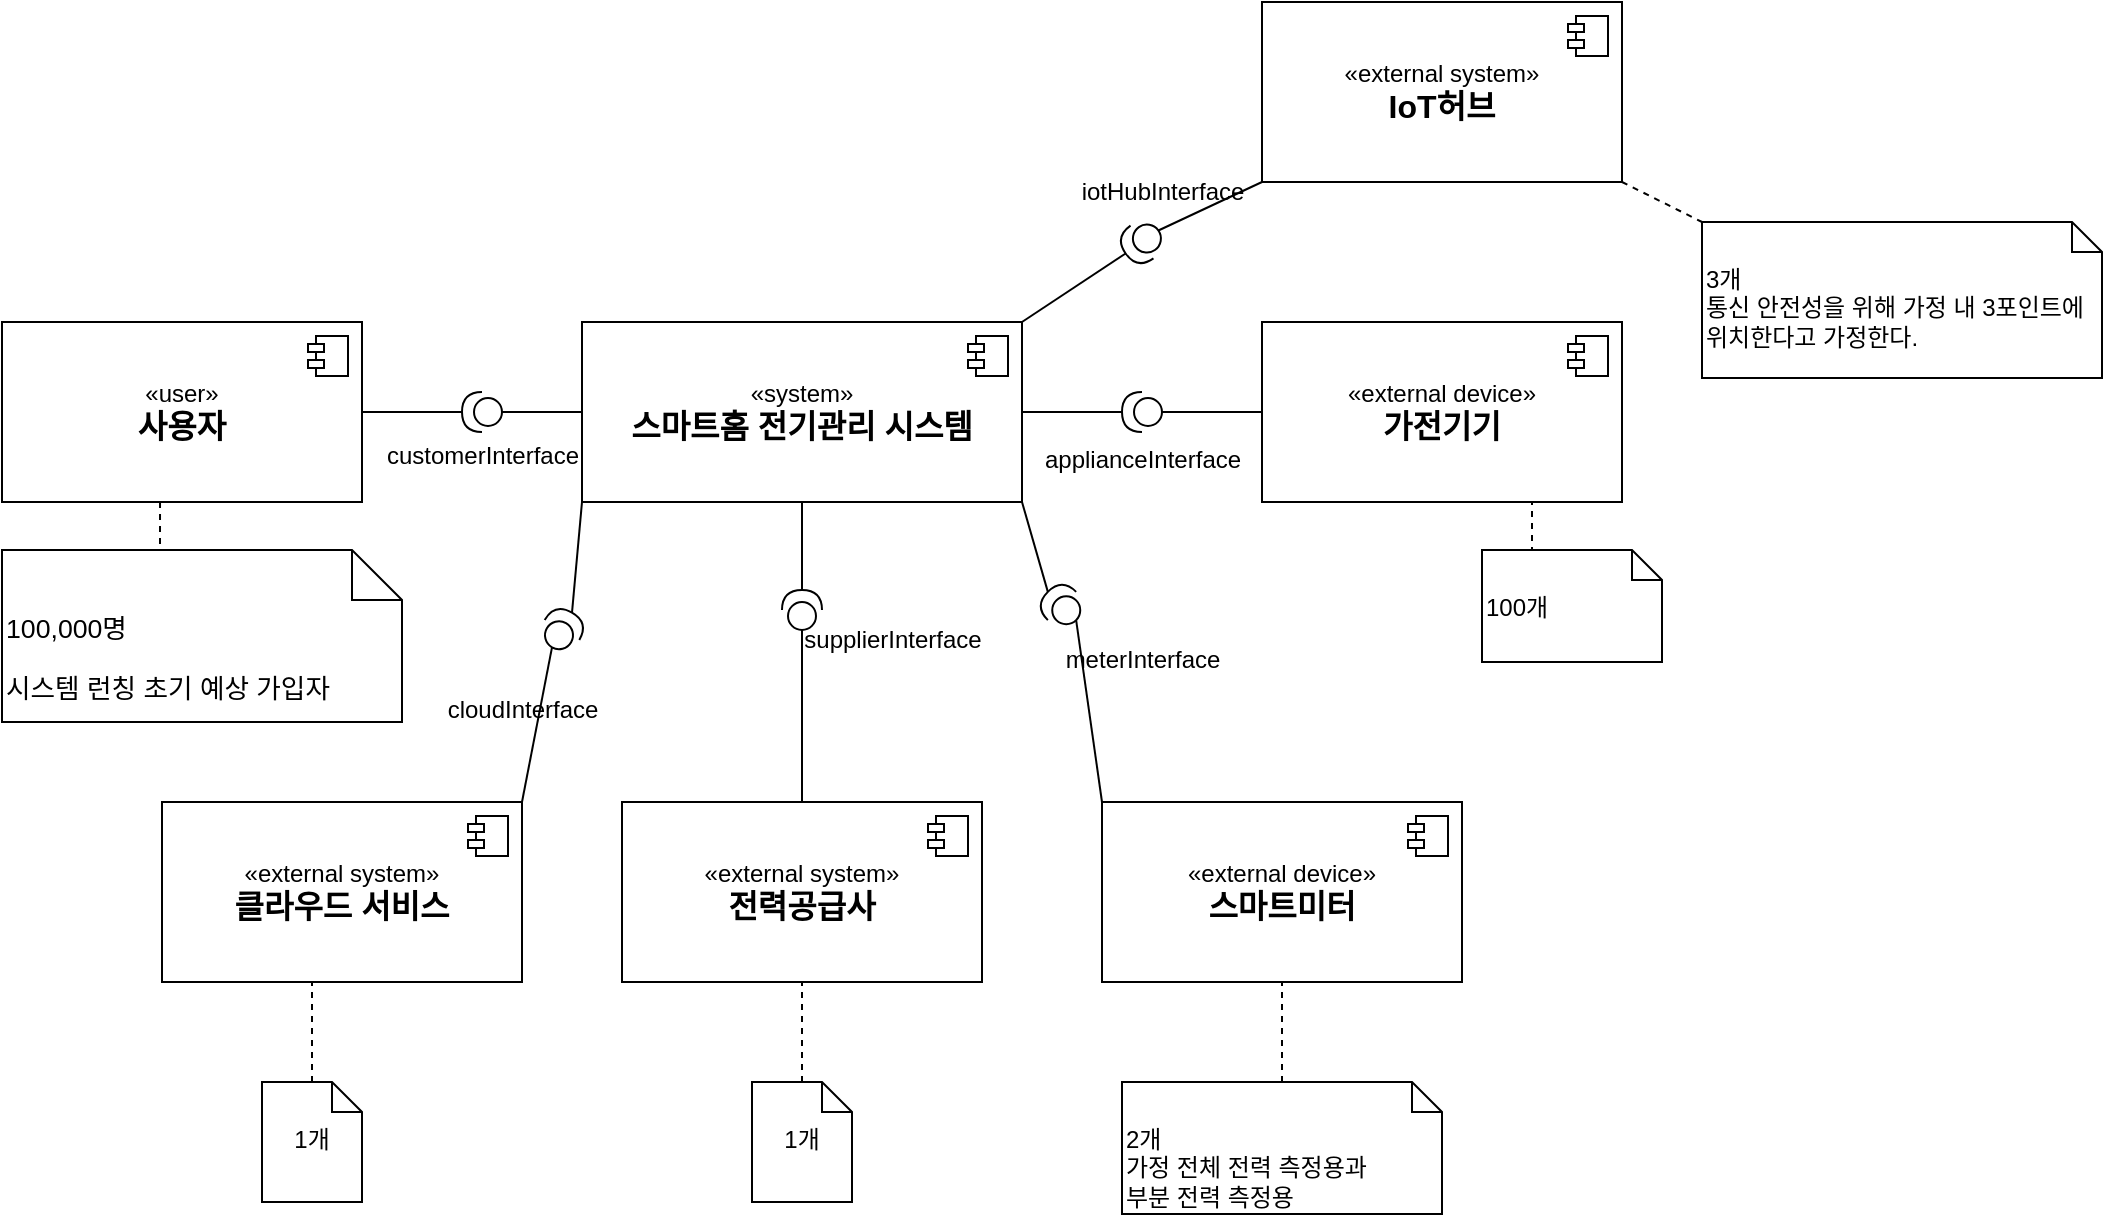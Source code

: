 <mxfile version="28.1.0">
  <diagram name="페이지-1" id="r8mCSnYucxKKDC4mQy1r">
    <mxGraphModel dx="1146" dy="1305" grid="1" gridSize="10" guides="1" tooltips="1" connect="1" arrows="1" fold="1" page="1" pageScale="1" pageWidth="827" pageHeight="1169" math="0" shadow="0">
      <root>
        <mxCell id="0" />
        <mxCell id="1" parent="0" />
        <mxCell id="iD-A8TtcfbhBeS0kD-Tq-21" value="«user»&lt;br&gt;&lt;b&gt;&lt;font style=&quot;font-size: 16px;&quot;&gt;사용자&lt;/font&gt;&lt;/b&gt;" style="html=1;dropTarget=0;whiteSpace=wrap;" parent="1" vertex="1">
          <mxGeometry x="80" y="310" width="180" height="90" as="geometry" />
        </mxCell>
        <mxCell id="iD-A8TtcfbhBeS0kD-Tq-22" value="" style="shape=module;jettyWidth=8;jettyHeight=4;" parent="iD-A8TtcfbhBeS0kD-Tq-21" vertex="1">
          <mxGeometry x="1" width="20" height="20" relative="1" as="geometry">
            <mxPoint x="-27" y="7" as="offset" />
          </mxGeometry>
        </mxCell>
        <mxCell id="iD-A8TtcfbhBeS0kD-Tq-23" value="«external device»&lt;br&gt;&lt;b&gt;&lt;font style=&quot;font-size: 16px;&quot;&gt;가전기기&lt;/font&gt;&lt;/b&gt;" style="html=1;dropTarget=0;whiteSpace=wrap;" parent="1" vertex="1">
          <mxGeometry x="710" y="310" width="180" height="90" as="geometry" />
        </mxCell>
        <mxCell id="iD-A8TtcfbhBeS0kD-Tq-24" value="" style="shape=module;jettyWidth=8;jettyHeight=4;" parent="iD-A8TtcfbhBeS0kD-Tq-23" vertex="1">
          <mxGeometry x="1" width="20" height="20" relative="1" as="geometry">
            <mxPoint x="-27" y="7" as="offset" />
          </mxGeometry>
        </mxCell>
        <mxCell id="iD-A8TtcfbhBeS0kD-Tq-26" value="«system»&lt;br&gt;&lt;span style=&quot;font-size: 16px;&quot;&gt;&lt;b&gt;스마트홈 전기관리 시스템&lt;/b&gt;&lt;/span&gt;" style="html=1;dropTarget=0;whiteSpace=wrap;" parent="1" vertex="1">
          <mxGeometry x="370" y="310" width="220" height="90" as="geometry" />
        </mxCell>
        <mxCell id="iD-A8TtcfbhBeS0kD-Tq-27" value="" style="shape=module;jettyWidth=8;jettyHeight=4;" parent="iD-A8TtcfbhBeS0kD-Tq-26" vertex="1">
          <mxGeometry x="1" width="20" height="20" relative="1" as="geometry">
            <mxPoint x="-27" y="7" as="offset" />
          </mxGeometry>
        </mxCell>
        <mxCell id="iD-A8TtcfbhBeS0kD-Tq-30" value="«external system»&lt;br&gt;&lt;b&gt;&lt;font style=&quot;font-size: 16px;&quot;&gt;전력공급사&lt;/font&gt;&lt;/b&gt;" style="html=1;dropTarget=0;whiteSpace=wrap;" parent="1" vertex="1">
          <mxGeometry x="390" y="550" width="180" height="90" as="geometry" />
        </mxCell>
        <mxCell id="iD-A8TtcfbhBeS0kD-Tq-31" value="" style="shape=module;jettyWidth=8;jettyHeight=4;" parent="iD-A8TtcfbhBeS0kD-Tq-30" vertex="1">
          <mxGeometry x="1" width="20" height="20" relative="1" as="geometry">
            <mxPoint x="-27" y="7" as="offset" />
          </mxGeometry>
        </mxCell>
        <mxCell id="iD-A8TtcfbhBeS0kD-Tq-32" value="«external device»&lt;br&gt;&lt;span style=&quot;font-size: 16px;&quot;&gt;&lt;b&gt;스마트미터&lt;/b&gt;&lt;/span&gt;" style="html=1;dropTarget=0;whiteSpace=wrap;" parent="1" vertex="1">
          <mxGeometry x="630" y="550" width="180" height="90" as="geometry" />
        </mxCell>
        <mxCell id="iD-A8TtcfbhBeS0kD-Tq-33" value="" style="shape=module;jettyWidth=8;jettyHeight=4;" parent="iD-A8TtcfbhBeS0kD-Tq-32" vertex="1">
          <mxGeometry x="1" width="20" height="20" relative="1" as="geometry">
            <mxPoint x="-27" y="7" as="offset" />
          </mxGeometry>
        </mxCell>
        <mxCell id="iD-A8TtcfbhBeS0kD-Tq-45" value="" style="ellipse;whiteSpace=wrap;html=1;align=center;aspect=fixed;fillColor=none;strokeColor=none;resizable=0;perimeter=centerPerimeter;rotatable=0;allowArrows=0;points=[];outlineConnect=1;" parent="1" vertex="1">
          <mxGeometry x="620" y="364" width="10" height="10" as="geometry" />
        </mxCell>
        <mxCell id="iD-A8TtcfbhBeS0kD-Tq-48" style="edgeStyle=orthogonalEdgeStyle;rounded=0;orthogonalLoop=1;jettySize=auto;html=1;exitX=0;exitY=0.5;exitDx=0;exitDy=0;exitPerimeter=0;entryX=0;entryY=0.5;entryDx=0;entryDy=0;endArrow=none;endFill=0;" parent="1" source="iD-A8TtcfbhBeS0kD-Tq-46" target="iD-A8TtcfbhBeS0kD-Tq-26" edge="1">
          <mxGeometry relative="1" as="geometry" />
        </mxCell>
        <mxCell id="iD-A8TtcfbhBeS0kD-Tq-49" style="edgeStyle=orthogonalEdgeStyle;rounded=0;orthogonalLoop=1;jettySize=auto;html=1;exitX=1;exitY=0.5;exitDx=0;exitDy=0;exitPerimeter=0;entryX=1;entryY=0.5;entryDx=0;entryDy=0;endArrow=none;endFill=0;" parent="1" source="iD-A8TtcfbhBeS0kD-Tq-46" target="iD-A8TtcfbhBeS0kD-Tq-21" edge="1">
          <mxGeometry relative="1" as="geometry" />
        </mxCell>
        <mxCell id="iD-A8TtcfbhBeS0kD-Tq-46" value="" style="shape=providedRequiredInterface;html=1;verticalLabelPosition=bottom;sketch=0;rotation=-180;" parent="1" vertex="1">
          <mxGeometry x="310" y="345" width="20" height="20" as="geometry" />
        </mxCell>
        <mxCell id="iD-A8TtcfbhBeS0kD-Tq-51" style="edgeStyle=orthogonalEdgeStyle;rounded=0;orthogonalLoop=1;jettySize=auto;html=1;exitX=1;exitY=0.5;exitDx=0;exitDy=0;exitPerimeter=0;endArrow=none;endFill=0;" parent="1" source="iD-A8TtcfbhBeS0kD-Tq-50" target="iD-A8TtcfbhBeS0kD-Tq-26" edge="1">
          <mxGeometry relative="1" as="geometry" />
        </mxCell>
        <mxCell id="iD-A8TtcfbhBeS0kD-Tq-52" style="edgeStyle=orthogonalEdgeStyle;rounded=0;orthogonalLoop=1;jettySize=auto;html=1;exitX=0;exitY=0.5;exitDx=0;exitDy=0;exitPerimeter=0;entryX=0;entryY=0.5;entryDx=0;entryDy=0;endArrow=none;endFill=0;" parent="1" source="iD-A8TtcfbhBeS0kD-Tq-50" target="iD-A8TtcfbhBeS0kD-Tq-23" edge="1">
          <mxGeometry relative="1" as="geometry" />
        </mxCell>
        <mxCell id="iD-A8TtcfbhBeS0kD-Tq-50" value="" style="shape=providedRequiredInterface;html=1;verticalLabelPosition=bottom;sketch=0;rotation=-180;" parent="1" vertex="1">
          <mxGeometry x="640" y="345" width="20" height="20" as="geometry" />
        </mxCell>
        <mxCell id="iD-A8TtcfbhBeS0kD-Tq-55" style="rounded=0;orthogonalLoop=1;jettySize=auto;html=1;exitX=1;exitY=0.5;exitDx=0;exitDy=0;exitPerimeter=0;entryX=1;entryY=1;entryDx=0;entryDy=0;endArrow=none;endFill=0;" parent="1" source="iD-A8TtcfbhBeS0kD-Tq-53" target="iD-A8TtcfbhBeS0kD-Tq-26" edge="1">
          <mxGeometry relative="1" as="geometry" />
        </mxCell>
        <mxCell id="iD-A8TtcfbhBeS0kD-Tq-56" style="rounded=0;orthogonalLoop=1;jettySize=auto;html=1;exitX=0;exitY=0.5;exitDx=0;exitDy=0;exitPerimeter=0;entryX=0;entryY=0;entryDx=0;entryDy=0;endArrow=none;endFill=0;" parent="1" source="iD-A8TtcfbhBeS0kD-Tq-53" target="iD-A8TtcfbhBeS0kD-Tq-32" edge="1">
          <mxGeometry relative="1" as="geometry" />
        </mxCell>
        <mxCell id="iD-A8TtcfbhBeS0kD-Tq-53" value="" style="shape=providedRequiredInterface;html=1;verticalLabelPosition=bottom;sketch=0;rotation=135;direction=south;" parent="1" vertex="1">
          <mxGeometry x="600" y="442" width="20" height="20" as="geometry" />
        </mxCell>
        <mxCell id="iD-A8TtcfbhBeS0kD-Tq-62" style="edgeStyle=orthogonalEdgeStyle;rounded=0;orthogonalLoop=1;jettySize=auto;html=1;exitX=1;exitY=0.5;exitDx=0;exitDy=0;exitPerimeter=0;entryX=0.5;entryY=1;entryDx=0;entryDy=0;endArrow=none;endFill=0;" parent="1" source="iD-A8TtcfbhBeS0kD-Tq-61" target="iD-A8TtcfbhBeS0kD-Tq-26" edge="1">
          <mxGeometry relative="1" as="geometry" />
        </mxCell>
        <mxCell id="iD-A8TtcfbhBeS0kD-Tq-63" style="edgeStyle=orthogonalEdgeStyle;rounded=0;orthogonalLoop=1;jettySize=auto;html=1;exitX=0;exitY=0.5;exitDx=0;exitDy=0;exitPerimeter=0;entryX=0.5;entryY=0;entryDx=0;entryDy=0;endArrow=none;endFill=0;" parent="1" source="iD-A8TtcfbhBeS0kD-Tq-61" target="iD-A8TtcfbhBeS0kD-Tq-30" edge="1">
          <mxGeometry relative="1" as="geometry" />
        </mxCell>
        <mxCell id="iD-A8TtcfbhBeS0kD-Tq-61" value="" style="shape=providedRequiredInterface;html=1;verticalLabelPosition=bottom;sketch=0;rotation=-90;" parent="1" vertex="1">
          <mxGeometry x="470" y="444" width="20" height="20" as="geometry" />
        </mxCell>
        <mxCell id="iD-A8TtcfbhBeS0kD-Tq-64" value="customerInterface" style="text;html=1;align=center;verticalAlign=middle;resizable=0;points=[];autosize=1;strokeColor=none;fillColor=none;" parent="1" vertex="1">
          <mxGeometry x="260" y="362" width="120" height="30" as="geometry" />
        </mxCell>
        <mxCell id="iD-A8TtcfbhBeS0kD-Tq-65" value="applianceInterface" style="text;html=1;align=center;verticalAlign=middle;resizable=0;points=[];autosize=1;strokeColor=none;fillColor=none;" parent="1" vertex="1">
          <mxGeometry x="590" y="364" width="120" height="30" as="geometry" />
        </mxCell>
        <mxCell id="iD-A8TtcfbhBeS0kD-Tq-66" value="meterInterface" style="text;html=1;align=center;verticalAlign=middle;resizable=0;points=[];autosize=1;strokeColor=none;fillColor=none;" parent="1" vertex="1">
          <mxGeometry x="600" y="464" width="100" height="30" as="geometry" />
        </mxCell>
        <mxCell id="iD-A8TtcfbhBeS0kD-Tq-67" value="supplierInterface" style="text;html=1;align=center;verticalAlign=middle;resizable=0;points=[];autosize=1;strokeColor=none;fillColor=none;" parent="1" vertex="1">
          <mxGeometry x="470" y="454" width="110" height="30" as="geometry" />
        </mxCell>
        <mxCell id="iD-A8TtcfbhBeS0kD-Tq-76" value="&lt;div&gt;&lt;span style=&quot;font-size:10.0pt;mso-bidi-font-size:12.0pt;&lt;br/&gt;font-family:&amp;quot;HY신명조&amp;quot;,serif;mso-hansi-font-family:바탕;mso-bidi-font-family:&amp;quot;Times New Roman&amp;quot;;&lt;br/&gt;mso-font-kerning:1.0pt;mso-ansi-language:EN-US;mso-fareast-language:KO;&lt;br/&gt;mso-bidi-language:AR-SA&quot;&gt;100,000명&lt;/span&gt;&lt;/div&gt;&lt;div&gt;&lt;br&gt;&lt;/div&gt;&lt;div&gt;&lt;span style=&quot;font-size: 13.333px;&quot;&gt;시스템 런칭 초기 예상 가입자&lt;/span&gt;&lt;/div&gt;" style="shape=note2;boundedLbl=1;whiteSpace=wrap;html=1;size=25;verticalAlign=top;align=left;" parent="1" vertex="1">
          <mxGeometry x="80" y="424" width="200" height="86" as="geometry" />
        </mxCell>
        <mxCell id="iD-A8TtcfbhBeS0kD-Tq-77" style="edgeStyle=orthogonalEdgeStyle;rounded=0;orthogonalLoop=1;jettySize=auto;html=1;exitX=0.5;exitY=0;exitDx=0;exitDy=0;exitPerimeter=0;entryX=0.439;entryY=0.993;entryDx=0;entryDy=0;entryPerimeter=0;endArrow=none;endFill=0;dashed=1;" parent="1" source="iD-A8TtcfbhBeS0kD-Tq-76" target="iD-A8TtcfbhBeS0kD-Tq-21" edge="1">
          <mxGeometry relative="1" as="geometry" />
        </mxCell>
        <mxCell id="iD-A8TtcfbhBeS0kD-Tq-78" value="1개" style="shape=note2;boundedLbl=1;whiteSpace=wrap;html=1;size=15;verticalAlign=top;align=center;" parent="1" vertex="1">
          <mxGeometry x="455" y="690" width="50" height="60" as="geometry" />
        </mxCell>
        <mxCell id="iD-A8TtcfbhBeS0kD-Tq-79" style="edgeStyle=orthogonalEdgeStyle;rounded=0;orthogonalLoop=1;jettySize=auto;html=1;exitX=0.5;exitY=0;exitDx=0;exitDy=0;exitPerimeter=0;endArrow=none;endFill=0;dashed=1;entryX=0.5;entryY=1;entryDx=0;entryDy=0;" parent="1" source="iD-A8TtcfbhBeS0kD-Tq-78" target="iD-A8TtcfbhBeS0kD-Tq-30" edge="1">
          <mxGeometry relative="1" as="geometry">
            <mxPoint x="480" y="660" as="targetPoint" />
          </mxGeometry>
        </mxCell>
        <mxCell id="1AKA_FO3HEyKGd7aFu5U-1" value="2개&lt;br&gt;&lt;div&gt;가정 전체 전력 측정용과&lt;/div&gt;&lt;div&gt;부분 전력 측정용&lt;/div&gt;" style="shape=note2;boundedLbl=1;whiteSpace=wrap;html=1;size=15;verticalAlign=top;align=left;" parent="1" vertex="1">
          <mxGeometry x="640" y="690" width="160" height="66" as="geometry" />
        </mxCell>
        <mxCell id="1AKA_FO3HEyKGd7aFu5U-2" style="edgeStyle=orthogonalEdgeStyle;rounded=0;orthogonalLoop=1;jettySize=auto;html=1;exitX=0.5;exitY=0;exitDx=0;exitDy=0;exitPerimeter=0;endArrow=none;endFill=0;dashed=1;entryX=0.5;entryY=1;entryDx=0;entryDy=0;" parent="1" source="1AKA_FO3HEyKGd7aFu5U-1" edge="1">
          <mxGeometry relative="1" as="geometry">
            <mxPoint x="720" y="640" as="targetPoint" />
          </mxGeometry>
        </mxCell>
        <mxCell id="1AKA_FO3HEyKGd7aFu5U-3" value="100개" style="shape=note2;boundedLbl=1;whiteSpace=wrap;html=1;size=15;verticalAlign=top;align=left;" parent="1" vertex="1">
          <mxGeometry x="820" y="424" width="90" height="56" as="geometry" />
        </mxCell>
        <mxCell id="1AKA_FO3HEyKGd7aFu5U-6" style="edgeStyle=orthogonalEdgeStyle;rounded=0;orthogonalLoop=1;jettySize=auto;html=1;exitX=0;exitY=0;exitDx=17.5;exitDy=0;endArrow=none;endFill=0;dashed=1;entryX=0.75;entryY=1;entryDx=0;entryDy=0;exitPerimeter=0;" parent="1" source="1AKA_FO3HEyKGd7aFu5U-3" target="iD-A8TtcfbhBeS0kD-Tq-23" edge="1">
          <mxGeometry relative="1" as="geometry">
            <mxPoint x="900" y="474" as="targetPoint" />
            <mxPoint x="900" y="520" as="sourcePoint" />
          </mxGeometry>
        </mxCell>
        <mxCell id="4d4zeJCJbdyDPjrFUUaZ-7" value="«external system»&lt;br&gt;&lt;b&gt;&lt;font style=&quot;font-size: 16px;&quot;&gt;클라우드 서비스&lt;/font&gt;&lt;/b&gt;" style="html=1;dropTarget=0;whiteSpace=wrap;" vertex="1" parent="1">
          <mxGeometry x="160" y="550" width="180" height="90" as="geometry" />
        </mxCell>
        <mxCell id="4d4zeJCJbdyDPjrFUUaZ-8" value="" style="shape=module;jettyWidth=8;jettyHeight=4;" vertex="1" parent="4d4zeJCJbdyDPjrFUUaZ-7">
          <mxGeometry x="1" width="20" height="20" relative="1" as="geometry">
            <mxPoint x="-27" y="7" as="offset" />
          </mxGeometry>
        </mxCell>
        <mxCell id="4d4zeJCJbdyDPjrFUUaZ-9" style="rounded=0;orthogonalLoop=1;jettySize=auto;html=1;exitX=1;exitY=0.5;exitDx=0;exitDy=0;exitPerimeter=0;entryX=0;entryY=1;entryDx=0;entryDy=0;endArrow=none;endFill=0;" edge="1" parent="1" source="4d4zeJCJbdyDPjrFUUaZ-11">
          <mxGeometry relative="1" as="geometry">
            <mxPoint x="370" y="400" as="targetPoint" />
          </mxGeometry>
        </mxCell>
        <mxCell id="4d4zeJCJbdyDPjrFUUaZ-10" style="rounded=0;orthogonalLoop=1;jettySize=auto;html=1;exitX=0;exitY=0.5;exitDx=0;exitDy=0;exitPerimeter=0;entryX=1;entryY=0;entryDx=0;entryDy=0;endArrow=none;endFill=0;" edge="1" parent="1" source="4d4zeJCJbdyDPjrFUUaZ-11" target="4d4zeJCJbdyDPjrFUUaZ-7">
          <mxGeometry relative="1" as="geometry">
            <mxPoint x="360" y="548" as="targetPoint" />
          </mxGeometry>
        </mxCell>
        <mxCell id="4d4zeJCJbdyDPjrFUUaZ-11" value="" style="shape=providedRequiredInterface;html=1;verticalLabelPosition=bottom;sketch=0;rotation=-150;direction=south;" vertex="1" parent="1">
          <mxGeometry x="350" y="454" width="20" height="20" as="geometry" />
        </mxCell>
        <mxCell id="4d4zeJCJbdyDPjrFUUaZ-12" value="cloudInterface" style="text;html=1;align=center;verticalAlign=middle;resizable=0;points=[];autosize=1;strokeColor=none;fillColor=none;" vertex="1" parent="1">
          <mxGeometry x="290" y="489" width="100" height="30" as="geometry" />
        </mxCell>
        <mxCell id="4d4zeJCJbdyDPjrFUUaZ-13" value="1개" style="shape=note2;boundedLbl=1;whiteSpace=wrap;html=1;size=15;verticalAlign=top;align=center;" vertex="1" parent="1">
          <mxGeometry x="210" y="690" width="50" height="60" as="geometry" />
        </mxCell>
        <mxCell id="4d4zeJCJbdyDPjrFUUaZ-14" style="edgeStyle=orthogonalEdgeStyle;rounded=0;orthogonalLoop=1;jettySize=auto;html=1;exitX=0.5;exitY=0;exitDx=0;exitDy=0;exitPerimeter=0;endArrow=none;endFill=0;dashed=1;entryX=0.5;entryY=1;entryDx=0;entryDy=0;" edge="1" parent="1" source="4d4zeJCJbdyDPjrFUUaZ-13">
          <mxGeometry relative="1" as="geometry">
            <mxPoint x="235" y="640" as="targetPoint" />
          </mxGeometry>
        </mxCell>
        <mxCell id="4d4zeJCJbdyDPjrFUUaZ-15" value="«external system»&lt;br&gt;&lt;span style=&quot;font-size: 16px;&quot;&gt;&lt;b&gt;IoT허브&lt;/b&gt;&lt;/span&gt;" style="html=1;dropTarget=0;whiteSpace=wrap;" vertex="1" parent="1">
          <mxGeometry x="710" y="150" width="180" height="90" as="geometry" />
        </mxCell>
        <mxCell id="4d4zeJCJbdyDPjrFUUaZ-16" value="" style="shape=module;jettyWidth=8;jettyHeight=4;" vertex="1" parent="4d4zeJCJbdyDPjrFUUaZ-15">
          <mxGeometry x="1" width="20" height="20" relative="1" as="geometry">
            <mxPoint x="-27" y="7" as="offset" />
          </mxGeometry>
        </mxCell>
        <mxCell id="4d4zeJCJbdyDPjrFUUaZ-17" style="rounded=0;orthogonalLoop=1;jettySize=auto;html=1;exitX=1;exitY=0.5;exitDx=0;exitDy=0;exitPerimeter=0;endArrow=none;endFill=0;entryX=1;entryY=0;entryDx=0;entryDy=0;" edge="1" parent="1" source="4d4zeJCJbdyDPjrFUUaZ-18" target="iD-A8TtcfbhBeS0kD-Tq-26">
          <mxGeometry relative="1" as="geometry">
            <mxPoint x="590" y="175" as="targetPoint" />
          </mxGeometry>
        </mxCell>
        <mxCell id="4d4zeJCJbdyDPjrFUUaZ-21" style="rounded=0;orthogonalLoop=1;jettySize=auto;html=1;exitX=0;exitY=0.5;exitDx=0;exitDy=0;exitPerimeter=0;entryX=0;entryY=1;entryDx=0;entryDy=0;endArrow=none;endFill=0;" edge="1" parent="1" source="4d4zeJCJbdyDPjrFUUaZ-18" target="4d4zeJCJbdyDPjrFUUaZ-15">
          <mxGeometry relative="1" as="geometry" />
        </mxCell>
        <mxCell id="4d4zeJCJbdyDPjrFUUaZ-18" value="" style="shape=providedRequiredInterface;html=1;verticalLabelPosition=bottom;sketch=0;rotation=-215;" vertex="1" parent="1">
          <mxGeometry x="640" y="260" width="20" height="20" as="geometry" />
        </mxCell>
        <mxCell id="4d4zeJCJbdyDPjrFUUaZ-19" value="iotHubInterface" style="text;html=1;align=center;verticalAlign=middle;resizable=0;points=[];autosize=1;strokeColor=none;fillColor=none;" vertex="1" parent="1">
          <mxGeometry x="610" y="230" width="100" height="30" as="geometry" />
        </mxCell>
        <mxCell id="4d4zeJCJbdyDPjrFUUaZ-23" value="3개&lt;div&gt;통신 안전성을 위해 가정 내 3포인트에 위치한다고 가정한다.&lt;/div&gt;" style="shape=note2;boundedLbl=1;whiteSpace=wrap;html=1;size=15;verticalAlign=top;align=left;" vertex="1" parent="1">
          <mxGeometry x="930" y="260" width="200" height="78" as="geometry" />
        </mxCell>
        <mxCell id="4d4zeJCJbdyDPjrFUUaZ-24" style="rounded=0;orthogonalLoop=1;jettySize=auto;html=1;exitX=1;exitY=1;exitDx=0;exitDy=0;entryX=0;entryY=0;entryDx=0;entryDy=0;entryPerimeter=0;endArrow=none;endFill=0;dashed=1;" edge="1" parent="1" source="4d4zeJCJbdyDPjrFUUaZ-15" target="4d4zeJCJbdyDPjrFUUaZ-23">
          <mxGeometry relative="1" as="geometry" />
        </mxCell>
      </root>
    </mxGraphModel>
  </diagram>
</mxfile>
